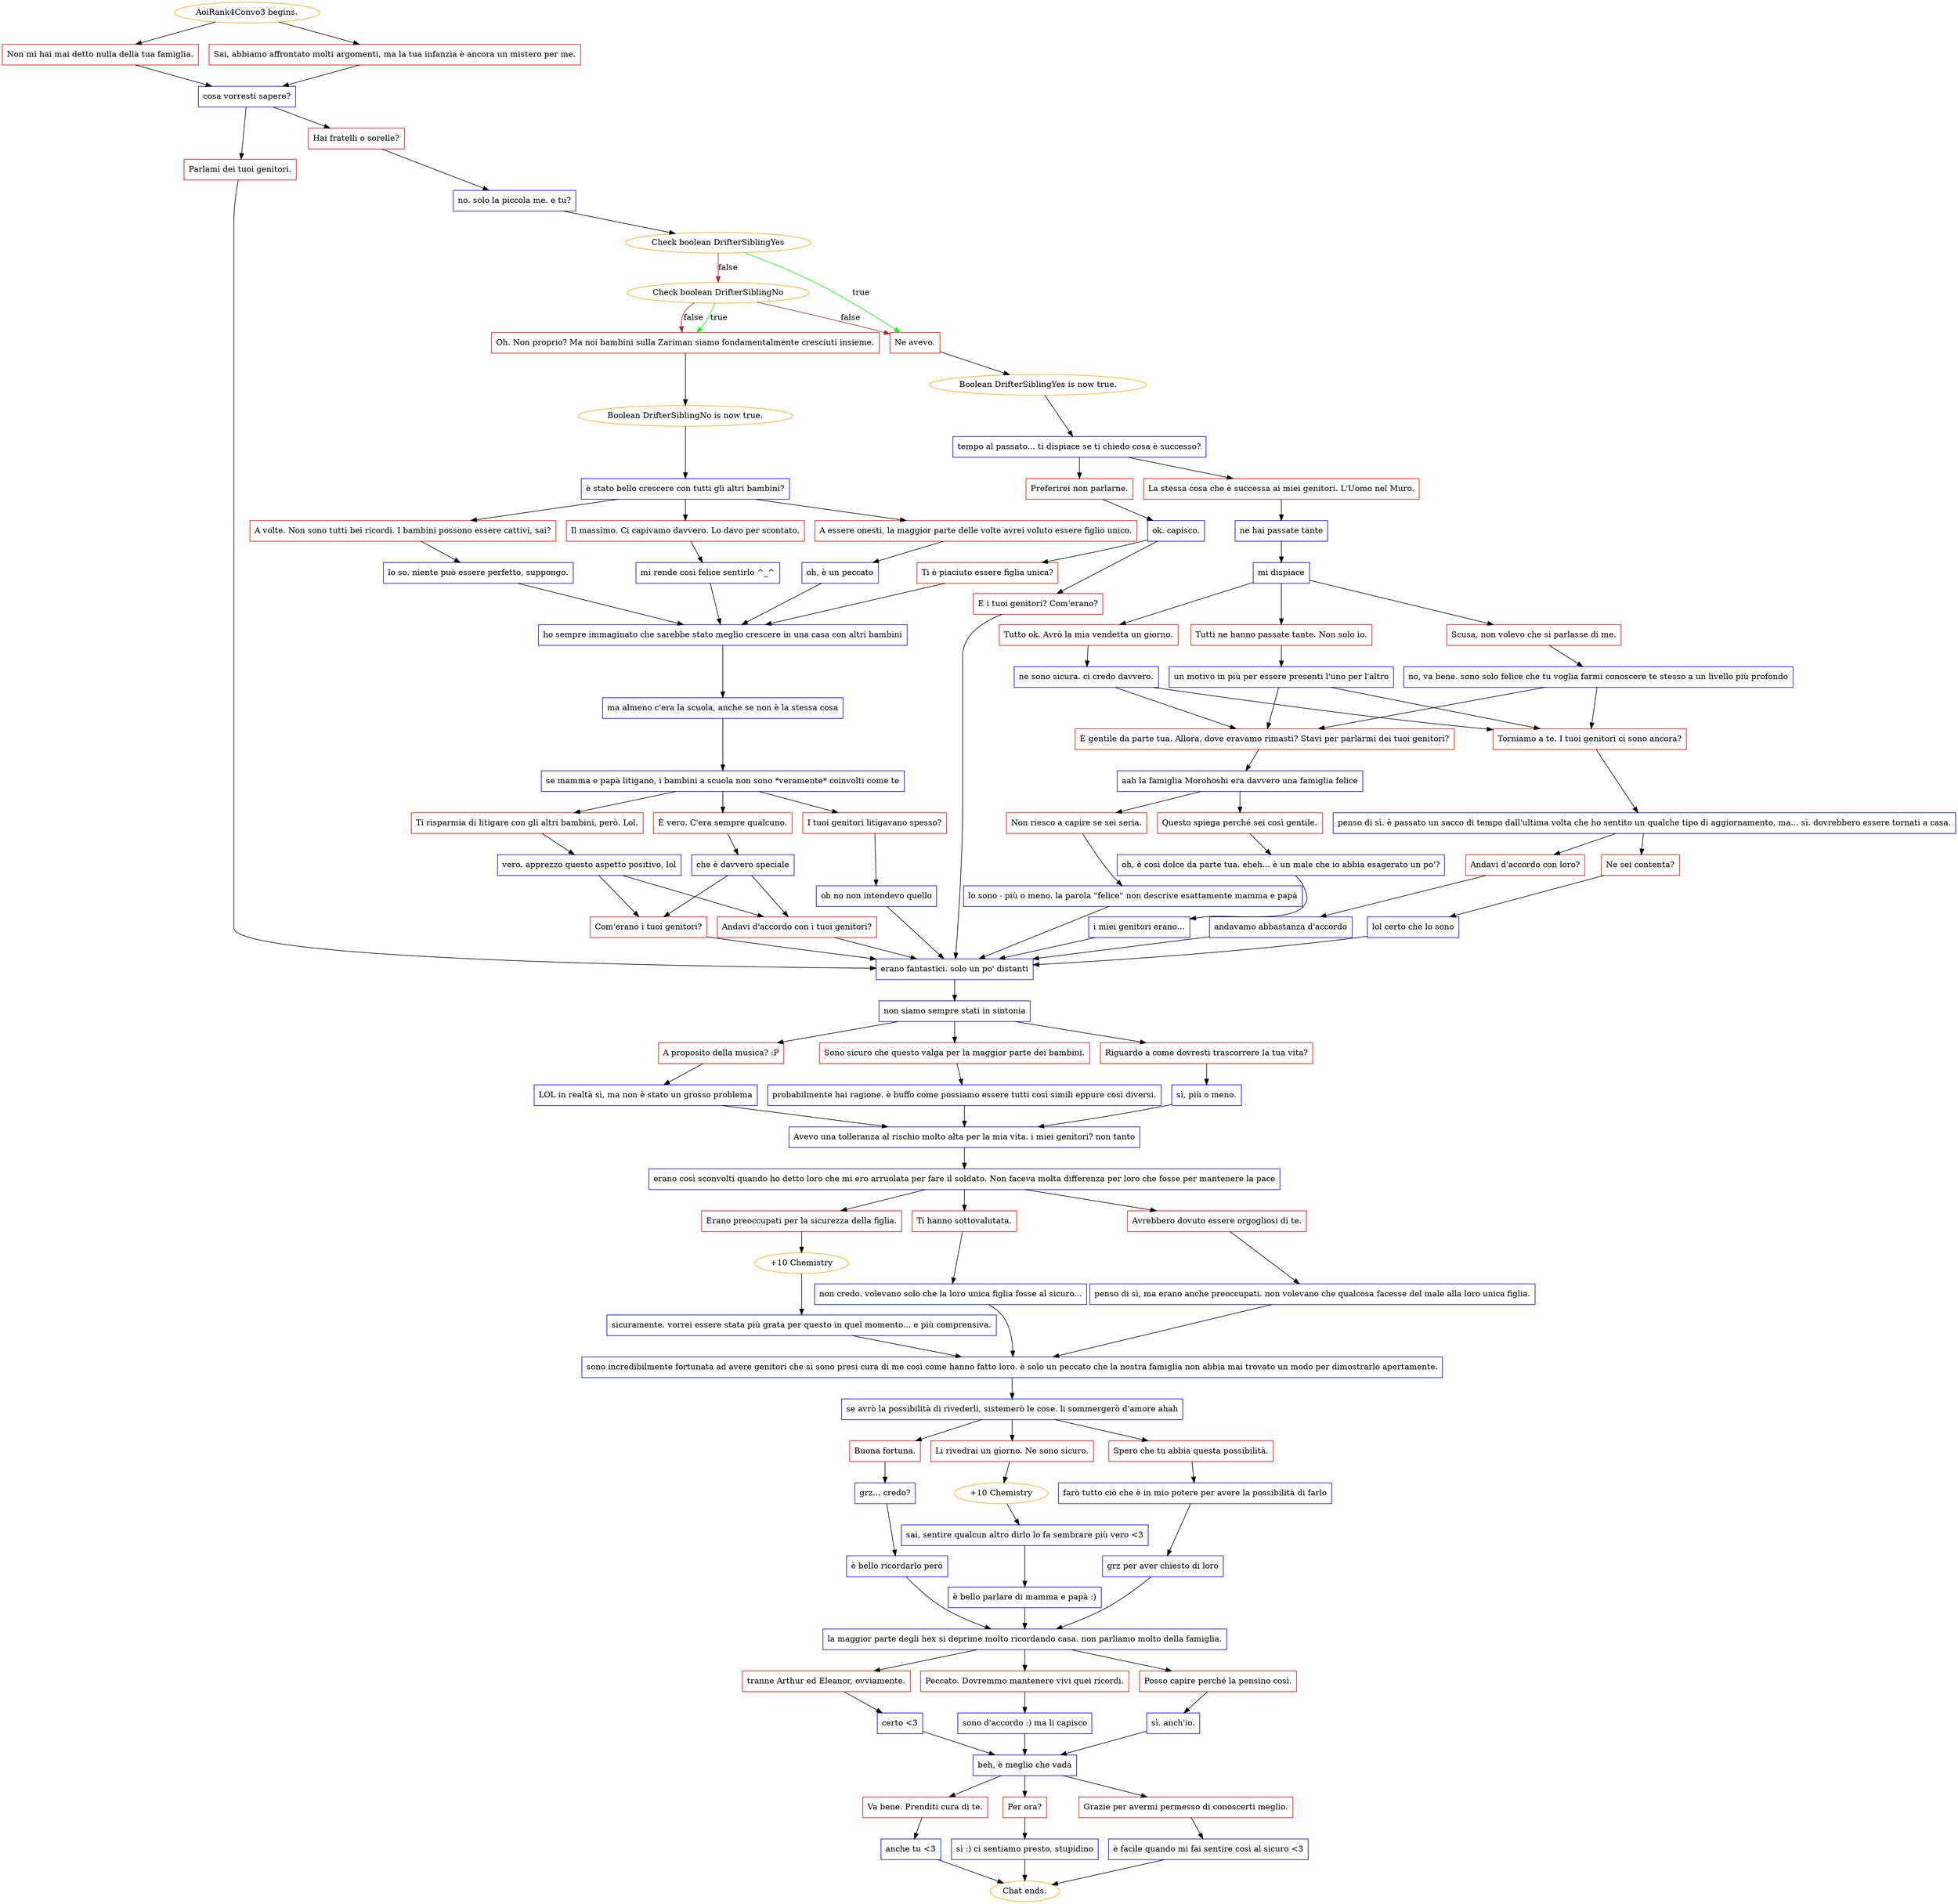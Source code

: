 digraph {
	"AoiRank4Convo3 begins." [color=orange];
		"AoiRank4Convo3 begins." -> j4128200366;
		"AoiRank4Convo3 begins." -> j4086535884;
	j4128200366 [label="Non mi hai mai detto nulla della tua famiglia.",shape=box,color=red];
		j4128200366 -> j2439300881;
	j4086535884 [label="Sai, abbiamo affrontato molti argomenti, ma la tua infanzia è ancora un mistero per me.",shape=box,color=red];
		j4086535884 -> j2439300881;
	j2439300881 [label="cosa vorresti sapere?",shape=box,color=blue];
		j2439300881 -> j239953678;
		j2439300881 -> j715414632;
	j239953678 [label="Parlami dei tuoi genitori.",shape=box,color=red];
		j239953678 -> j2553661841;
	j715414632 [label="Hai fratelli o sorelle?",shape=box,color=red];
		j715414632 -> j2408599675;
	j2553661841 [label="erano fantastici. solo un po' distanti",shape=box,color=blue];
		j2553661841 -> j2977149986;
	j2408599675 [label="no. solo la piccola me. e tu?",shape=box,color=blue];
		j2408599675 -> j1687579898;
	j2977149986 [label="non siamo sempre stati in sintonia",shape=box,color=blue];
		j2977149986 -> j1966990246;
		j2977149986 -> j1385777129;
		j2977149986 -> j3431394794;
	j1687579898 [label="Check boolean DrifterSiblingYes",color=orange];
		j1687579898 -> j3685656083 [label=true,color=green];
		j1687579898 -> j2219238961 [label=false,color=brown];
	j1966990246 [label="A proposito della musica? :P",shape=box,color=red];
		j1966990246 -> j3590271349;
	j1385777129 [label="Sono sicuro che questo valga per la maggior parte dei bambini.",shape=box,color=red];
		j1385777129 -> j1395457376;
	j3431394794 [label="Riguardo a come dovresti trascorrere la tua vita?",shape=box,color=red];
		j3431394794 -> j533435087;
	j3685656083 [label="Ne avevo.",shape=box,color=red];
		j3685656083 -> j1459382353;
	j2219238961 [label="Check boolean DrifterSiblingNo",color=orange];
		j2219238961 -> j1754886636 [label=true,color=green];
		j2219238961 -> j3685656083 [label=false,color=brown];
		j2219238961 -> j1754886636 [label=false,color=brown];
	j3590271349 [label="LOL in realtà sì, ma non è stato un grosso problema",shape=box,color=blue];
		j3590271349 -> j395955486;
	j1395457376 [label="probabilmente hai ragione. è buffo come possiamo essere tutti così simili eppure così diversi.",shape=box,color=blue];
		j1395457376 -> j395955486;
	j533435087 [label="sì, più o meno.",shape=box,color=blue];
		j533435087 -> j395955486;
	j1459382353 [label="Boolean DrifterSiblingYes is now true.",color=orange];
		j1459382353 -> j3411066489;
	j1754886636 [label="Oh. Non proprio? Ma noi bambini sulla Zariman siamo fondamentalmente cresciuti insieme.",shape=box,color=red];
		j1754886636 -> j2162365102;
	j395955486 [label="Avevo una tolleranza al rischio molto alta per la mia vita. i miei genitori? non tanto",shape=box,color=blue];
		j395955486 -> j813887739;
	j3411066489 [label="tempo al passato... ti dispiace se ti chiedo cosa è successo?",shape=box,color=blue];
		j3411066489 -> j2783142812;
		j3411066489 -> j3056194282;
	j2162365102 [label="Boolean DrifterSiblingNo is now true.",color=orange];
		j2162365102 -> j3851692513;
	j813887739 [label="erano così sconvolti quando ho detto loro che mi ero arruolata per fare il soldato. Non faceva molta differenza per loro che fosse per mantenere la pace",shape=box,color=blue];
		j813887739 -> j3898881534;
		j813887739 -> j3653562119;
		j813887739 -> j1650246215;
	j2783142812 [label="La stessa cosa che è successa ai miei genitori. L'Uomo nel Muro.",shape=box,color=red];
		j2783142812 -> j3414894955;
	j3056194282 [label="Preferirei non parlarne.",shape=box,color=red];
		j3056194282 -> j1625208795;
	j3851692513 [label="è stato bello crescere con tutti gli altri bambini?",shape=box,color=blue];
		j3851692513 -> j3707249117;
		j3851692513 -> j1735804246;
		j3851692513 -> j3261672182;
	j3898881534 [label="Erano preoccupati per la sicurezza della figlia.",shape=box,color=red];
		j3898881534 -> j3465212733;
	j3653562119 [label="Ti hanno sottovalutata.",shape=box,color=red];
		j3653562119 -> j3930403394;
	j1650246215 [label="Avrebbero dovuto essere orgogliosi di te.",shape=box,color=red];
		j1650246215 -> j4253726294;
	j3414894955 [label="ne hai passate tante",shape=box,color=blue];
		j3414894955 -> j2087205323;
	j1625208795 [label="ok. capisco.",shape=box,color=blue];
		j1625208795 -> j897165228;
		j1625208795 -> j352726429;
	j3707249117 [label="A volte. Non sono tutti bei ricordi. I bambini possono essere cattivi, sai?",shape=box,color=red];
		j3707249117 -> j742067144;
	j1735804246 [label="Il massimo. Ci capivamo davvero. Lo davo per scontato.",shape=box,color=red];
		j1735804246 -> j2481045010;
	j3261672182 [label="A essere onesti, la maggior parte delle volte avrei voluto essere figlio unico.",shape=box,color=red];
		j3261672182 -> j2088114567;
	j3465212733 [label="+10 Chemistry",color=orange];
		j3465212733 -> j4281359545;
	j3930403394 [label="non credo. volevano solo che la loro unica figlia fosse al sicuro...",shape=box,color=blue];
		j3930403394 -> j4205257701;
	j4253726294 [label="penso di sì, ma erano anche preoccupati. non volevano che qualcosa facesse del male alla loro unica figlia.",shape=box,color=blue];
		j4253726294 -> j4205257701;
	j2087205323 [label="mi dispiace",shape=box,color=blue];
		j2087205323 -> j1848295791;
		j2087205323 -> j3444431790;
		j2087205323 -> j262839690;
	j897165228 [label="Ti è piaciuto essere figlia unica?",shape=box,color=red];
		j897165228 -> j1252059794;
	j352726429 [label="E i tuoi genitori? Com'erano?",shape=box,color=red];
		j352726429 -> j2553661841;
	j742067144 [label="lo so. niente può essere perfetto, suppongo.",shape=box,color=blue];
		j742067144 -> j1252059794;
	j2481045010 [label="mi rende così felice sentirlo ^_^",shape=box,color=blue];
		j2481045010 -> j1252059794;
	j2088114567 [label="oh, è un peccato",shape=box,color=blue];
		j2088114567 -> j1252059794;
	j4281359545 [label="sicuramente. vorrei essere stata più grata per questo in quel momento... e più comprensiva.",shape=box,color=blue];
		j4281359545 -> j4205257701;
	j4205257701 [label="sono incredibilmente fortunata ad avere genitori che si sono presi cura di me così come hanno fatto loro. è solo un peccato che la nostra famiglia non abbia mai trovato un modo per dimostrarlo apertamente.",shape=box,color=blue];
		j4205257701 -> j3179776483;
	j1848295791 [label="Scusa, non volevo che si parlasse di me.",shape=box,color=red];
		j1848295791 -> j518188863;
	j3444431790 [label="Tutto ok. Avrò la mia vendetta un giorno.",shape=box,color=red];
		j3444431790 -> j653443928;
	j262839690 [label="Tutti ne hanno passate tante. Non solo io.",shape=box,color=red];
		j262839690 -> j384528417;
	j1252059794 [label="ho sempre immaginato che sarebbe stato meglio crescere in una casa con altri bambini",shape=box,color=blue];
		j1252059794 -> j1720870455;
	j3179776483 [label="se avrò la possibilità di rivederli, sistemerò le cose. li sommergerò d'amore ahah",shape=box,color=blue];
		j3179776483 -> j1043089205;
		j3179776483 -> j1385471014;
		j3179776483 -> j1326266813;
	j518188863 [label="no, va bene. sono solo felice che tu voglia farmi conoscere te stesso a un livello più profondo",shape=box,color=blue];
		j518188863 -> j3060125056;
		j518188863 -> j53868258;
	j653443928 [label="ne sono sicura. ci credo davvero.",shape=box,color=blue];
		j653443928 -> j3060125056;
		j653443928 -> j53868258;
	j384528417 [label="un motivo in più per essere presenti l'uno per l'altro",shape=box,color=blue];
		j384528417 -> j3060125056;
		j384528417 -> j53868258;
	j1720870455 [label="ma almeno c'era la scuola, anche se non è la stessa cosa",shape=box,color=blue];
		j1720870455 -> j1792988955;
	j1043089205 [label="Buona fortuna.",shape=box,color=red];
		j1043089205 -> j2096003443;
	j1385471014 [label="Li rivedrai un giorno. Ne sono sicuro.",shape=box,color=red];
		j1385471014 -> j2919383929;
	j1326266813 [label="Spero che tu abbia questa possibilità.",shape=box,color=red];
		j1326266813 -> j4153566604;
	j3060125056 [label="Torniamo a te. I tuoi genitori ci sono ancora?",shape=box,color=red];
		j3060125056 -> j1679837691;
	j53868258 [label="È gentile da parte tua. Allora, dove eravamo rimasti? Stavi per parlarmi dei tuoi genitori?",shape=box,color=red];
		j53868258 -> j1187916561;
	j1792988955 [label="se mamma e papà litigano, i bambini a scuola non sono *veramente* coinvolti come te",shape=box,color=blue];
		j1792988955 -> j2059644044;
		j1792988955 -> j1749327115;
		j1792988955 -> j1789339734;
	j2096003443 [label="grz... credo?",shape=box,color=blue];
		j2096003443 -> j2729007370;
	j2919383929 [label="+10 Chemistry",color=orange];
		j2919383929 -> j1205428362;
	j4153566604 [label="farò tutto ciò che è in mio potere per avere la possibilità di farlo",shape=box,color=blue];
		j4153566604 -> j1964766935;
	j1679837691 [label="penso di sì. è passato un sacco di tempo dall'ultima volta che ho sentito un qualche tipo di aggiornamento, ma... sì. dovrebbero essere tornati a casa.",shape=box,color=blue];
		j1679837691 -> j1953802758;
		j1679837691 -> j689950560;
	j1187916561 [label="aah la famiglia Morohoshi era davvero una famiglia felice",shape=box,color=blue];
		j1187916561 -> j2305853840;
		j1187916561 -> j2261480536;
	j2059644044 [label="Ti risparmia di litigare con gli altri bambini, però. Lol.",shape=box,color=red];
		j2059644044 -> j1923138875;
	j1749327115 [label="I tuoi genitori litigavano spesso?",shape=box,color=red];
		j1749327115 -> j924628889;
	j1789339734 [label="È vero. C'era sempre qualcuno.",shape=box,color=red];
		j1789339734 -> j2342860460;
	j2729007370 [label="è bello ricordarlo però",shape=box,color=blue];
		j2729007370 -> j2189084222;
	j1205428362 [label="sai, sentire qualcun altro dirlo lo fa sembrare più vero <3",shape=box,color=blue];
		j1205428362 -> j687106921;
	j1964766935 [label="grz per aver chiesto di loro",shape=box,color=blue];
		j1964766935 -> j2189084222;
	j1953802758 [label="Ne sei contenta?",shape=box,color=red];
		j1953802758 -> j3217602782;
	j689950560 [label="Andavi d'accordo con loro?",shape=box,color=red];
		j689950560 -> j3992735796;
	j2305853840 [label="Non riesco a capire se sei seria.",shape=box,color=red];
		j2305853840 -> j3645876838;
	j2261480536 [label="Questo spiega perché sei così gentile.",shape=box,color=red];
		j2261480536 -> j3905561007;
	j1923138875 [label="vero. apprezzo questo aspetto positivo, lol",shape=box,color=blue];
		j1923138875 -> j2498009214;
		j1923138875 -> j186192409;
	j924628889 [label="oh no non intendevo quello",shape=box,color=blue];
		j924628889 -> j2553661841;
	j2342860460 [label="che è davvero speciale",shape=box,color=blue];
		j2342860460 -> j186192409;
		j2342860460 -> j2498009214;
	j2189084222 [label="la maggior parte degli hex si deprime molto ricordando casa. non parliamo molto della famiglia.",shape=box,color=blue];
		j2189084222 -> j2601490371;
		j2189084222 -> j3761604147;
		j2189084222 -> j3707736922;
	j687106921 [label="è bello parlare di mamma e papà :)",shape=box,color=blue];
		j687106921 -> j2189084222;
	j3217602782 [label="lol certo che lo sono",shape=box,color=blue];
		j3217602782 -> j2553661841;
	j3992735796 [label="andavamo abbastanza d'accordo",shape=box,color=blue];
		j3992735796 -> j2553661841;
	j3645876838 [label="lo sono - più o meno. la parola \"felice\" non descrive esattamente mamma e papà",shape=box,color=blue];
		j3645876838 -> j2553661841;
	j3905561007 [label="oh, è così dolce da parte tua. eheh... è un male che io abbia esagerato un po'?",shape=box,color=blue];
		j3905561007 -> j742963827;
	j2498009214 [label="Andavi d'accordo con i tuoi genitori?",shape=box,color=red];
		j2498009214 -> j2553661841;
	j186192409 [label="Com'erano i tuoi genitori?",shape=box,color=red];
		j186192409 -> j2553661841;
	j2601490371 [label="tranne Arthur ed Eleanor, ovviamente.",shape=box,color=red];
		j2601490371 -> j3492584853;
	j3761604147 [label="Peccato. Dovremmo mantenere vivi quei ricordi.",shape=box,color=red];
		j3761604147 -> j2188480188;
	j3707736922 [label="Posso capire perché la pensino così.",shape=box,color=red];
		j3707736922 -> j3999030368;
	j742963827 [label="i miei genitori erano...",shape=box,color=blue];
		j742963827 -> j2553661841;
	j3492584853 [label="certo <3",shape=box,color=blue];
		j3492584853 -> j3081819198;
	j2188480188 [label="sono d'accordo :) ma li capisco",shape=box,color=blue];
		j2188480188 -> j3081819198;
	j3999030368 [label="sì. anch'io.",shape=box,color=blue];
		j3999030368 -> j3081819198;
	j3081819198 [label="beh, è meglio che vada",shape=box,color=blue];
		j3081819198 -> j523787042;
		j3081819198 -> j3049758862;
		j3081819198 -> j4215385334;
	j523787042 [label="Va bene. Prenditi cura di te.",shape=box,color=red];
		j523787042 -> j3254614397;
	j3049758862 [label="Per ora?",shape=box,color=red];
		j3049758862 -> j4034190016;
	j4215385334 [label="Grazie per avermi permesso di conoscerti meglio.",shape=box,color=red];
		j4215385334 -> j94078110;
	j3254614397 [label="anche tu <3",shape=box,color=blue];
		j3254614397 -> "Chat ends.";
	j4034190016 [label="sì :) ci sentiamo presto, stupidino",shape=box,color=blue];
		j4034190016 -> "Chat ends.";
	j94078110 [label="è facile quando mi fai sentire così al sicuro <3",shape=box,color=blue];
		j94078110 -> "Chat ends.";
	"Chat ends." [color=orange];
}